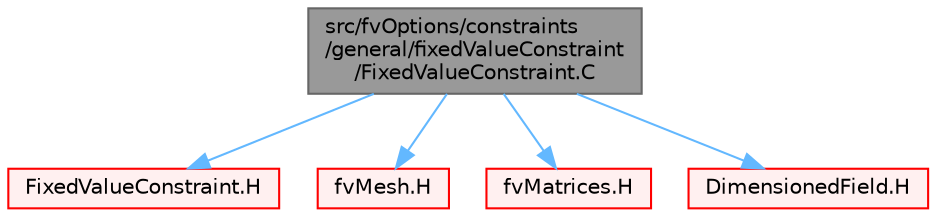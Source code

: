 digraph "src/fvOptions/constraints/general/fixedValueConstraint/FixedValueConstraint.C"
{
 // LATEX_PDF_SIZE
  bgcolor="transparent";
  edge [fontname=Helvetica,fontsize=10,labelfontname=Helvetica,labelfontsize=10];
  node [fontname=Helvetica,fontsize=10,shape=box,height=0.2,width=0.4];
  Node1 [id="Node000001",label="src/fvOptions/constraints\l/general/fixedValueConstraint\l/FixedValueConstraint.C",height=0.2,width=0.4,color="gray40", fillcolor="grey60", style="filled", fontcolor="black",tooltip=" "];
  Node1 -> Node2 [id="edge1_Node000001_Node000002",color="steelblue1",style="solid",tooltip=" "];
  Node2 [id="Node000002",label="FixedValueConstraint.H",height=0.2,width=0.4,color="red", fillcolor="#FFF0F0", style="filled",URL="$FixedValueConstraint_8H.html",tooltip=" "];
  Node1 -> Node166 [id="edge2_Node000001_Node000166",color="steelblue1",style="solid",tooltip=" "];
  Node166 [id="Node000166",label="fvMesh.H",height=0.2,width=0.4,color="red", fillcolor="#FFF0F0", style="filled",URL="$fvMesh_8H.html",tooltip=" "];
  Node1 -> Node374 [id="edge3_Node000001_Node000374",color="steelblue1",style="solid",tooltip=" "];
  Node374 [id="Node000374",label="fvMatrices.H",height=0.2,width=0.4,color="red", fillcolor="#FFF0F0", style="filled",URL="$fvMatrices_8H.html",tooltip="A special matrix type and solver, designed for finite volume solutions of scalar equations."];
  Node1 -> Node321 [id="edge4_Node000001_Node000321",color="steelblue1",style="solid",tooltip=" "];
  Node321 [id="Node000321",label="DimensionedField.H",height=0.2,width=0.4,color="red", fillcolor="#FFF0F0", style="filled",URL="$DimensionedField_8H.html",tooltip=" "];
}
